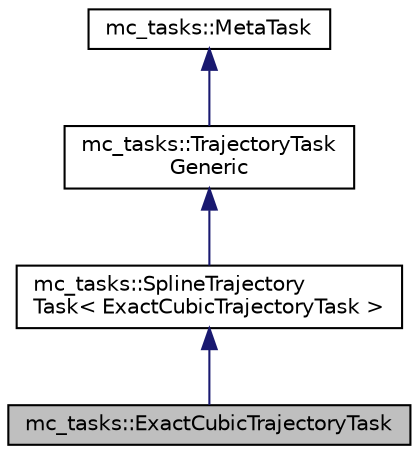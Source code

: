 digraph "mc_tasks::ExactCubicTrajectoryTask"
{
 // INTERACTIVE_SVG=YES
 // LATEX_PDF_SIZE
  edge [fontname="Helvetica",fontsize="10",labelfontname="Helvetica",labelfontsize="10"];
  node [fontname="Helvetica",fontsize="10",shape=record];
  Node1 [label="mc_tasks::ExactCubicTrajectoryTask",height=0.2,width=0.4,color="black", fillcolor="grey75", style="filled", fontcolor="black",tooltip="Track an exact cubic spline, that is a curve passing exactly through waypoints in position,..."];
  Node2 -> Node1 [dir="back",color="midnightblue",fontsize="10",style="solid",fontname="Helvetica"];
  Node2 [label="mc_tasks::SplineTrajectory\lTask\< ExactCubicTrajectoryTask \>",height=0.2,width=0.4,color="black", fillcolor="white", style="filled",URL="$structmc__tasks_1_1SplineTrajectoryTask.html",tooltip=" "];
  Node3 -> Node2 [dir="back",color="midnightblue",fontsize="10",style="solid",fontname="Helvetica"];
  Node3 [label="mc_tasks::TrajectoryTask\lGeneric",height=0.2,width=0.4,color="black", fillcolor="white", style="filled",URL="$structmc__tasks_1_1TrajectoryTaskGeneric.html",tooltip="Generic wrapper for a trajectory dynamic over an error function."];
  Node4 -> Node3 [dir="back",color="midnightblue",fontsize="10",style="solid",fontname="Helvetica"];
  Node4 [label="mc_tasks::MetaTask",height=0.2,width=0.4,color="black", fillcolor="white", style="filled",URL="$structmc__tasks_1_1MetaTask.html",tooltip="Represents a generic task."];
}
